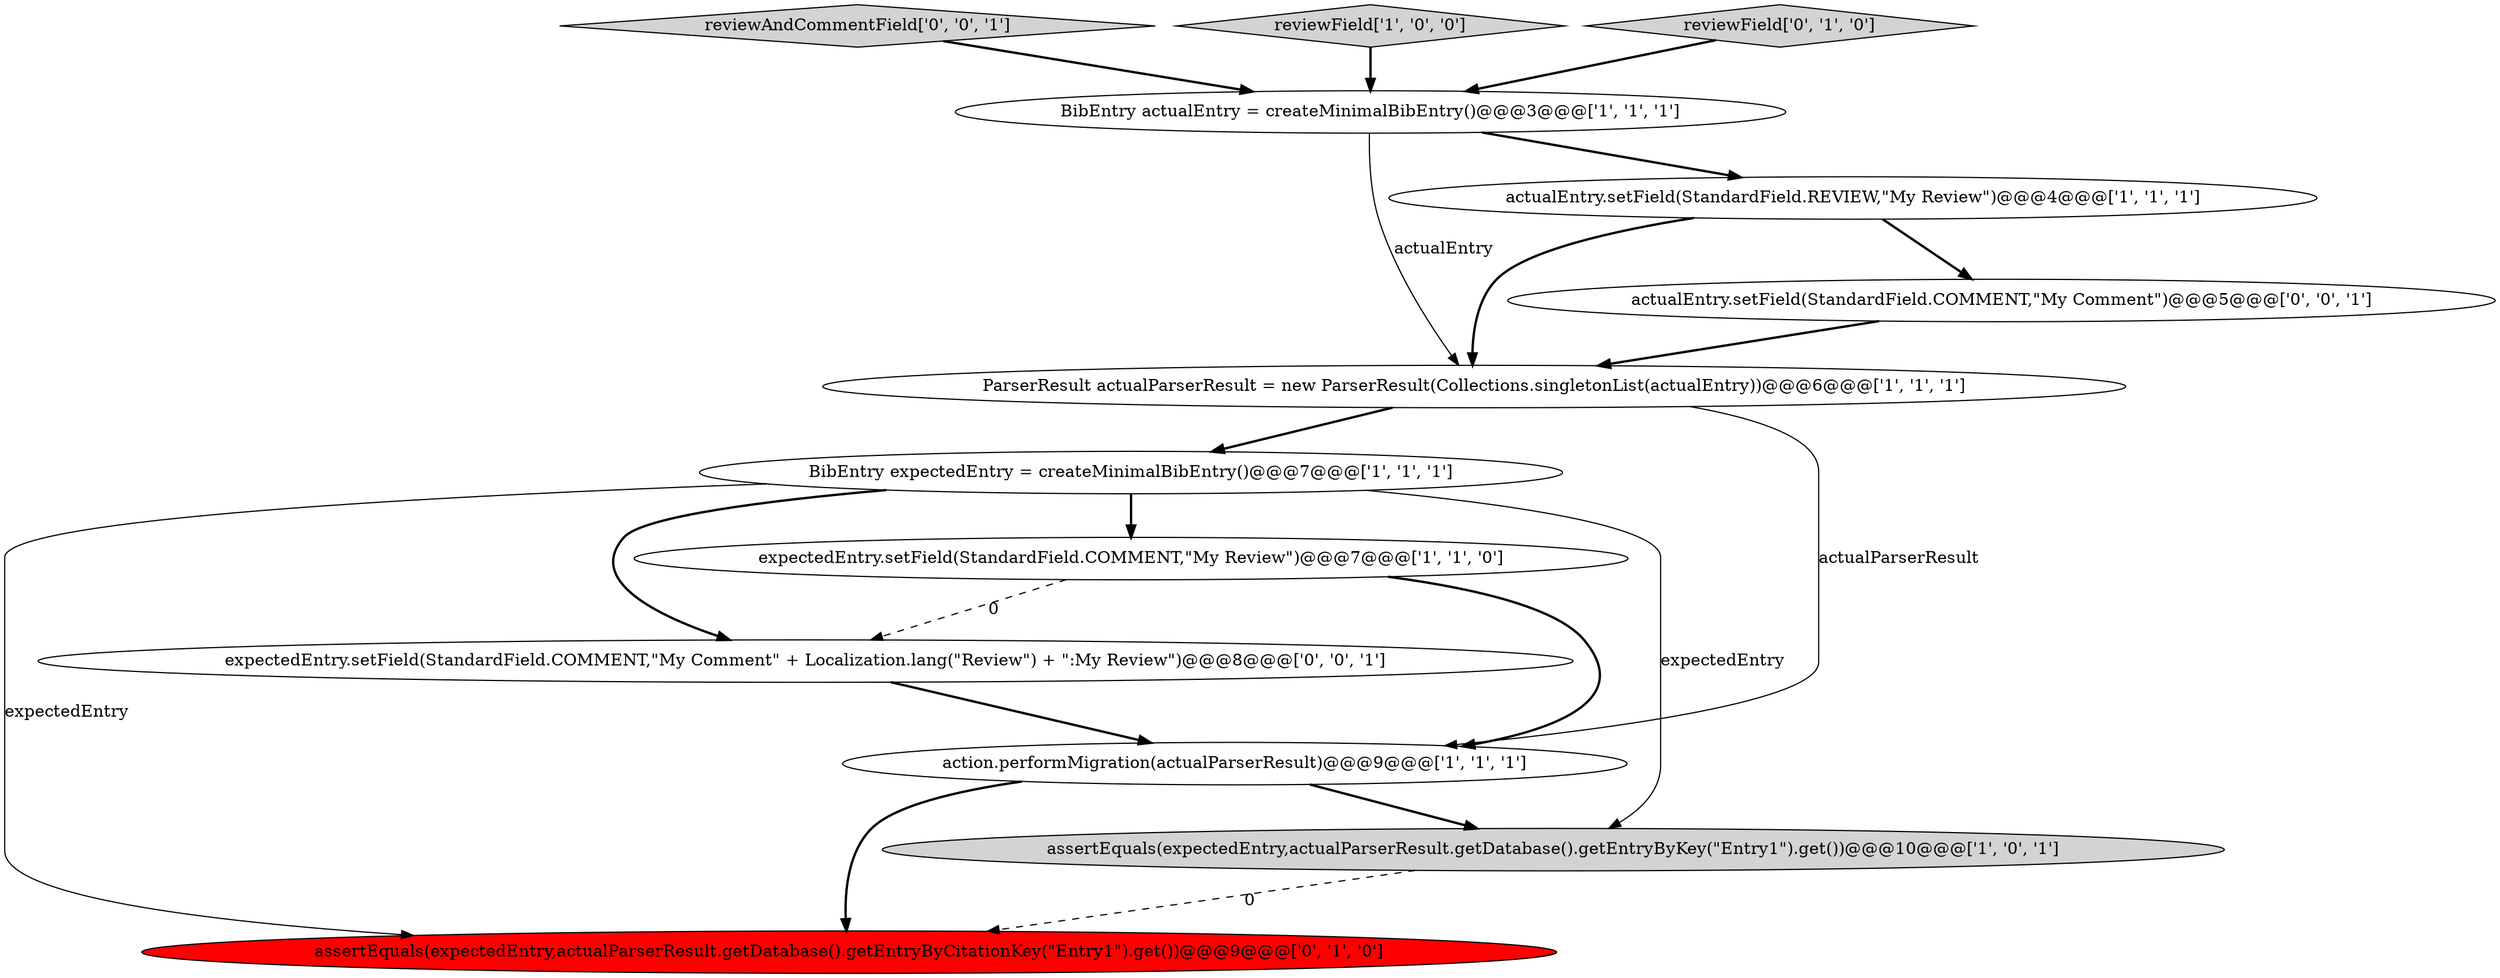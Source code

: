digraph {
6 [style = filled, label = "expectedEntry.setField(StandardField.COMMENT,\"My Review\")@@@7@@@['1', '1', '0']", fillcolor = white, shape = ellipse image = "AAA0AAABBB1BBB"];
1 [style = filled, label = "BibEntry actualEntry = createMinimalBibEntry()@@@3@@@['1', '1', '1']", fillcolor = white, shape = ellipse image = "AAA0AAABBB1BBB"];
3 [style = filled, label = "actualEntry.setField(StandardField.REVIEW,\"My Review\")@@@4@@@['1', '1', '1']", fillcolor = white, shape = ellipse image = "AAA0AAABBB1BBB"];
12 [style = filled, label = "reviewAndCommentField['0', '0', '1']", fillcolor = lightgray, shape = diamond image = "AAA0AAABBB3BBB"];
7 [style = filled, label = "ParserResult actualParserResult = new ParserResult(Collections.singletonList(actualEntry))@@@6@@@['1', '1', '1']", fillcolor = white, shape = ellipse image = "AAA0AAABBB1BBB"];
10 [style = filled, label = "expectedEntry.setField(StandardField.COMMENT,\"My Comment\" + Localization.lang(\"Review\") + \":My Review\")@@@8@@@['0', '0', '1']", fillcolor = white, shape = ellipse image = "AAA0AAABBB3BBB"];
5 [style = filled, label = "reviewField['1', '0', '0']", fillcolor = lightgray, shape = diamond image = "AAA0AAABBB1BBB"];
2 [style = filled, label = "assertEquals(expectedEntry,actualParserResult.getDatabase().getEntryByKey(\"Entry1\").get())@@@10@@@['1', '0', '1']", fillcolor = lightgray, shape = ellipse image = "AAA0AAABBB1BBB"];
4 [style = filled, label = "action.performMigration(actualParserResult)@@@9@@@['1', '1', '1']", fillcolor = white, shape = ellipse image = "AAA0AAABBB1BBB"];
0 [style = filled, label = "BibEntry expectedEntry = createMinimalBibEntry()@@@7@@@['1', '1', '1']", fillcolor = white, shape = ellipse image = "AAA0AAABBB1BBB"];
9 [style = filled, label = "assertEquals(expectedEntry,actualParserResult.getDatabase().getEntryByCitationKey(\"Entry1\").get())@@@9@@@['0', '1', '0']", fillcolor = red, shape = ellipse image = "AAA1AAABBB2BBB"];
8 [style = filled, label = "reviewField['0', '1', '0']", fillcolor = lightgray, shape = diamond image = "AAA0AAABBB2BBB"];
11 [style = filled, label = "actualEntry.setField(StandardField.COMMENT,\"My Comment\")@@@5@@@['0', '0', '1']", fillcolor = white, shape = ellipse image = "AAA0AAABBB3BBB"];
1->3 [style = bold, label=""];
3->11 [style = bold, label=""];
4->9 [style = bold, label=""];
8->1 [style = bold, label=""];
6->4 [style = bold, label=""];
5->1 [style = bold, label=""];
0->10 [style = bold, label=""];
7->0 [style = bold, label=""];
4->2 [style = bold, label=""];
1->7 [style = solid, label="actualEntry"];
0->2 [style = solid, label="expectedEntry"];
3->7 [style = bold, label=""];
0->9 [style = solid, label="expectedEntry"];
12->1 [style = bold, label=""];
0->6 [style = bold, label=""];
2->9 [style = dashed, label="0"];
11->7 [style = bold, label=""];
7->4 [style = solid, label="actualParserResult"];
6->10 [style = dashed, label="0"];
10->4 [style = bold, label=""];
}
